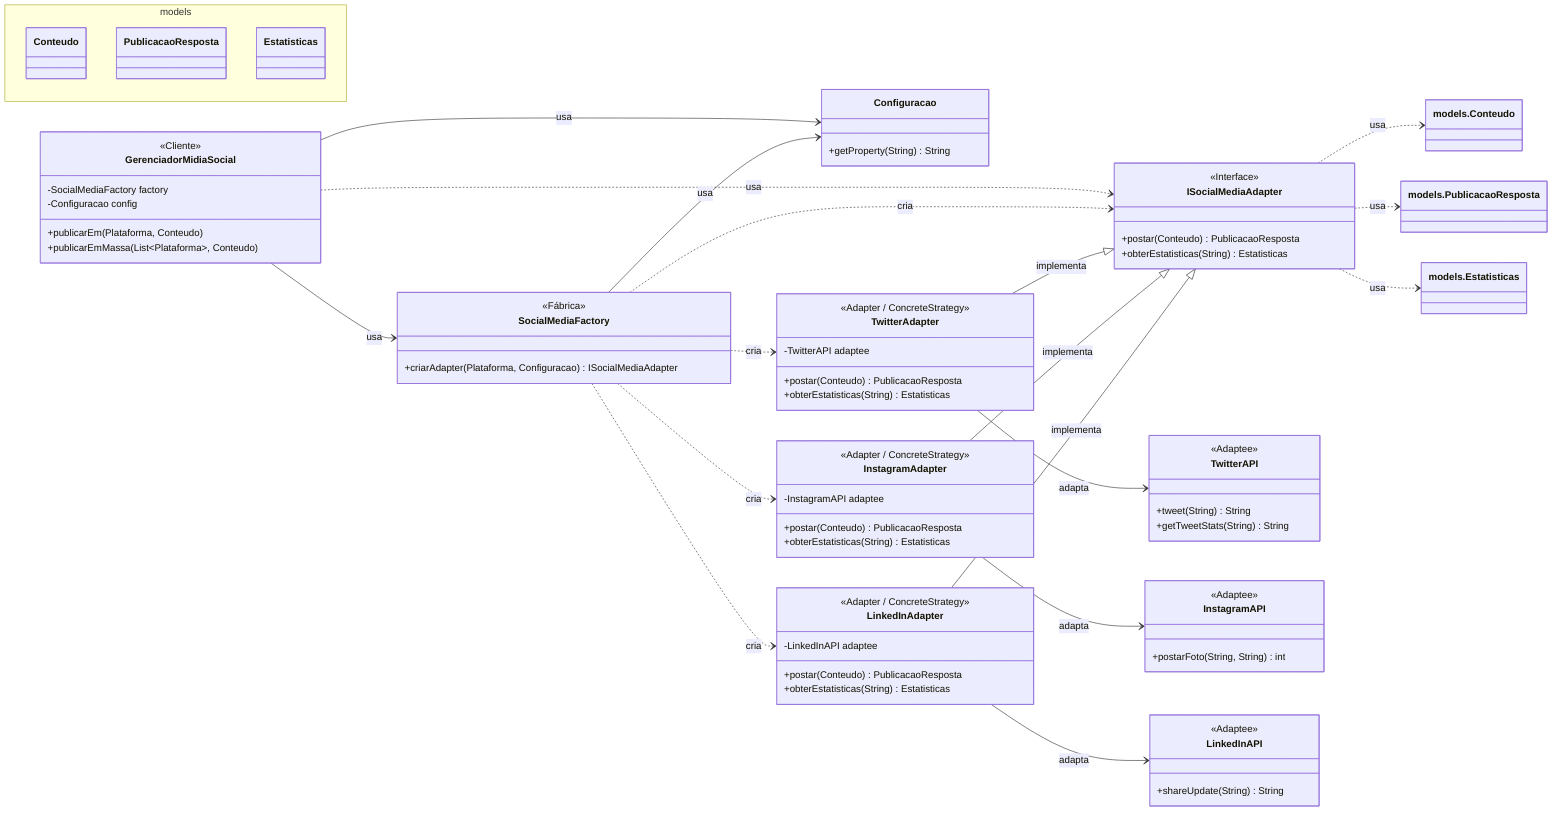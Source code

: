 classDiagram
    direction LR

    class GerenciadorMidiaSocial {
        <<Cliente>>
        -SocialMediaFactory factory
        -Configuracao config
        +publicarEm(Plataforma, Conteudo)
        +publicarEmMassa(List~Plataforma~, Conteudo)
    }

    class SocialMediaFactory {
        <<Fábrica>>
        +criarAdapter(Plataforma, Configuracao) ISocialMediaAdapter
    }

    class Configuracao {
        +getProperty(String) String
    }

    class ISocialMediaAdapter {
        <<Interface>>
        <<Target / Strategy>>
        +postar(Conteudo) PublicacaoResposta
        +obterEstatisticas(String) Estatisticas
    }

    class TwitterAdapter {
        <<Adapter / ConcreteStrategy>>
        -TwitterAPI adaptee
        +postar(Conteudo) PublicacaoResposta
        +obterEstatisticas(String) Estatisticas
    }
    
    class InstagramAdapter {
        <<Adapter / ConcreteStrategy>>
        -InstagramAPI adaptee
        +postar(Conteudo) PublicacaoResposta
        +obterEstatisticas(String) Estatisticas
    }

    class LinkedInAdapter {
        <<Adapter / ConcreteStrategy>>
        -LinkedInAPI adaptee
        +postar(Conteudo) PublicacaoResposta
        +obterEstatisticas(String) Estatisticas
    }

    class TwitterAPI {
        <<Adaptee>>
        +tweet(String) String
        +getTweetStats(String) String
    }
    
    class InstagramAPI {
        <<Adaptee>>
        +postarFoto(String, String) int
    }

    class LinkedInAPI {
        <<Adaptee>>
        +shareUpdate(String) String
    }
    
    namespace models {
        class Conteudo
        class PublicacaoResposta
        class Estatisticas
    }

    GerenciadorMidiaSocial --> SocialMediaFactory : usa
    GerenciadorMidiaSocial --> Configuracao : usa
    GerenciadorMidiaSocial ..> ISocialMediaAdapter : usa
    
    SocialMediaFactory ..> ISocialMediaAdapter : cria
    SocialMediaFactory --> Configuracao : usa
    SocialMediaFactory ..> TwitterAdapter : cria
    SocialMediaFactory ..> InstagramAdapter : cria
    SocialMediaFactory ..> LinkedInAdapter : cria

    TwitterAdapter --|> ISocialMediaAdapter : implementa
    TwitterAdapter --> TwitterAPI : adapta
    InstagramAdapter --|> ISocialMediaAdapter : implementa
    InstagramAdapter --> InstagramAPI : adapta
    LinkedInAdapter --|> ISocialMediaAdapter : implementa
    LinkedInAdapter --> LinkedInAPI : adapta

    ISocialMediaAdapter ..> models.Conteudo : usa
    ISocialMediaAdapter ..> models.PublicacaoResposta : usa
    ISocialMediaAdapter ..> models.Estatisticas : usa